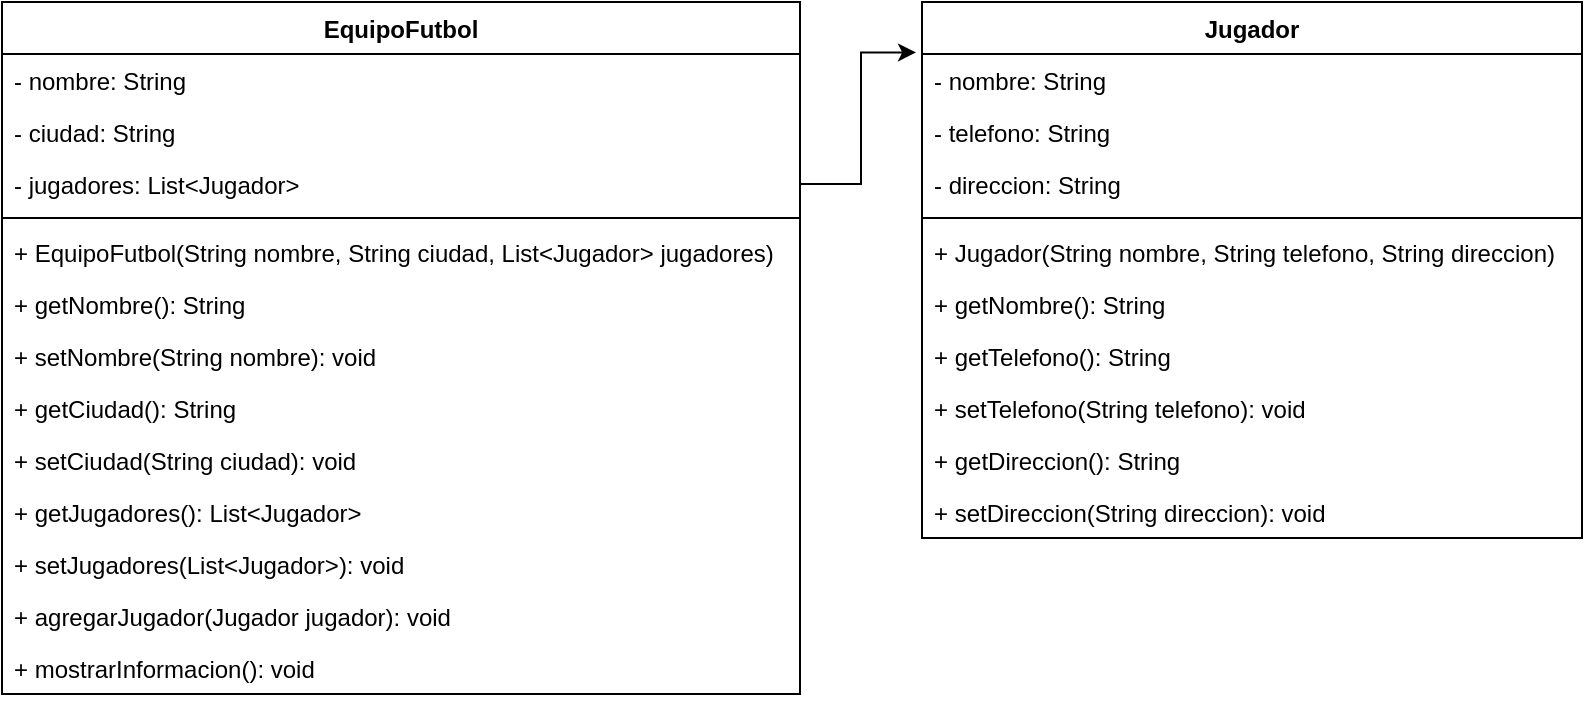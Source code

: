 <mxfile version="21.3.6" type="device">
  <diagram id="C5RBs43oDa-KdzZeNtuy" name="Page-1">
    <mxGraphModel dx="499" dy="304" grid="1" gridSize="10" guides="1" tooltips="1" connect="1" arrows="1" fold="1" page="1" pageScale="1" pageWidth="827" pageHeight="1169" math="0" shadow="0">
      <root>
        <mxCell id="WIyWlLk6GJQsqaUBKTNV-0" />
        <mxCell id="WIyWlLk6GJQsqaUBKTNV-1" parent="WIyWlLk6GJQsqaUBKTNV-0" />
        <mxCell id="tba04dcC740ANhFnjEAJ-0" value="EquipoFutbol" style="swimlane;fontStyle=1;align=center;verticalAlign=top;childLayout=stackLayout;horizontal=1;startSize=26;horizontalStack=0;resizeParent=1;resizeParentMax=0;resizeLast=0;collapsible=1;marginBottom=0;whiteSpace=wrap;html=1;" vertex="1" parent="WIyWlLk6GJQsqaUBKTNV-1">
          <mxGeometry x="20" y="80" width="399" height="346" as="geometry" />
        </mxCell>
        <mxCell id="tba04dcC740ANhFnjEAJ-1" value="- nombre: String" style="text;strokeColor=none;fillColor=none;align=left;verticalAlign=top;spacingLeft=4;spacingRight=4;overflow=hidden;rotatable=0;points=[[0,0.5],[1,0.5]];portConstraint=eastwest;whiteSpace=wrap;html=1;" vertex="1" parent="tba04dcC740ANhFnjEAJ-0">
          <mxGeometry y="26" width="399" height="26" as="geometry" />
        </mxCell>
        <mxCell id="tba04dcC740ANhFnjEAJ-4" value="- ciudad: String" style="text;strokeColor=none;fillColor=none;align=left;verticalAlign=top;spacingLeft=4;spacingRight=4;overflow=hidden;rotatable=0;points=[[0,0.5],[1,0.5]];portConstraint=eastwest;whiteSpace=wrap;html=1;" vertex="1" parent="tba04dcC740ANhFnjEAJ-0">
          <mxGeometry y="52" width="399" height="26" as="geometry" />
        </mxCell>
        <mxCell id="tba04dcC740ANhFnjEAJ-9" value="- jugadores: List&amp;lt;Jugador&amp;gt;" style="text;strokeColor=none;fillColor=none;align=left;verticalAlign=top;spacingLeft=4;spacingRight=4;overflow=hidden;rotatable=0;points=[[0,0.5],[1,0.5]];portConstraint=eastwest;whiteSpace=wrap;html=1;" vertex="1" parent="tba04dcC740ANhFnjEAJ-0">
          <mxGeometry y="78" width="399" height="26" as="geometry" />
        </mxCell>
        <mxCell id="tba04dcC740ANhFnjEAJ-2" value="" style="line;strokeWidth=1;fillColor=none;align=left;verticalAlign=middle;spacingTop=-1;spacingLeft=3;spacingRight=3;rotatable=0;labelPosition=right;points=[];portConstraint=eastwest;strokeColor=inherit;" vertex="1" parent="tba04dcC740ANhFnjEAJ-0">
          <mxGeometry y="104" width="399" height="8" as="geometry" />
        </mxCell>
        <mxCell id="tba04dcC740ANhFnjEAJ-15" value="+ EquipoFutbol(String nombre, String ciudad, List&amp;lt;Jugador&amp;gt; jugadores)" style="text;strokeColor=none;fillColor=none;align=left;verticalAlign=top;spacingLeft=4;spacingRight=4;overflow=hidden;rotatable=0;points=[[0,0.5],[1,0.5]];portConstraint=eastwest;whiteSpace=wrap;html=1;" vertex="1" parent="tba04dcC740ANhFnjEAJ-0">
          <mxGeometry y="112" width="399" height="26" as="geometry" />
        </mxCell>
        <mxCell id="tba04dcC740ANhFnjEAJ-33" value="+ getNombre(): String" style="text;strokeColor=none;fillColor=none;align=left;verticalAlign=top;spacingLeft=4;spacingRight=4;overflow=hidden;rotatable=0;points=[[0,0.5],[1,0.5]];portConstraint=eastwest;whiteSpace=wrap;html=1;" vertex="1" parent="tba04dcC740ANhFnjEAJ-0">
          <mxGeometry y="138" width="399" height="26" as="geometry" />
        </mxCell>
        <mxCell id="tba04dcC740ANhFnjEAJ-36" value="+ setNombre(String nombre): void" style="text;strokeColor=none;fillColor=none;align=left;verticalAlign=top;spacingLeft=4;spacingRight=4;overflow=hidden;rotatable=0;points=[[0,0.5],[1,0.5]];portConstraint=eastwest;whiteSpace=wrap;html=1;" vertex="1" parent="tba04dcC740ANhFnjEAJ-0">
          <mxGeometry y="164" width="399" height="26" as="geometry" />
        </mxCell>
        <mxCell id="tba04dcC740ANhFnjEAJ-34" value="+ getCiudad(): String" style="text;strokeColor=none;fillColor=none;align=left;verticalAlign=top;spacingLeft=4;spacingRight=4;overflow=hidden;rotatable=0;points=[[0,0.5],[1,0.5]];portConstraint=eastwest;whiteSpace=wrap;html=1;" vertex="1" parent="tba04dcC740ANhFnjEAJ-0">
          <mxGeometry y="190" width="399" height="26" as="geometry" />
        </mxCell>
        <mxCell id="tba04dcC740ANhFnjEAJ-37" value="+ setCiudad(String ciudad): void" style="text;strokeColor=none;fillColor=none;align=left;verticalAlign=top;spacingLeft=4;spacingRight=4;overflow=hidden;rotatable=0;points=[[0,0.5],[1,0.5]];portConstraint=eastwest;whiteSpace=wrap;html=1;" vertex="1" parent="tba04dcC740ANhFnjEAJ-0">
          <mxGeometry y="216" width="399" height="26" as="geometry" />
        </mxCell>
        <mxCell id="tba04dcC740ANhFnjEAJ-35" value="+ getJugadores(): List&amp;lt;Jugador&amp;gt;" style="text;strokeColor=none;fillColor=none;align=left;verticalAlign=top;spacingLeft=4;spacingRight=4;overflow=hidden;rotatable=0;points=[[0,0.5],[1,0.5]];portConstraint=eastwest;whiteSpace=wrap;html=1;" vertex="1" parent="tba04dcC740ANhFnjEAJ-0">
          <mxGeometry y="242" width="399" height="26" as="geometry" />
        </mxCell>
        <mxCell id="tba04dcC740ANhFnjEAJ-38" value="+ setJugadores(List&amp;lt;Jugador&amp;gt;): void" style="text;strokeColor=none;fillColor=none;align=left;verticalAlign=top;spacingLeft=4;spacingRight=4;overflow=hidden;rotatable=0;points=[[0,0.5],[1,0.5]];portConstraint=eastwest;whiteSpace=wrap;html=1;" vertex="1" parent="tba04dcC740ANhFnjEAJ-0">
          <mxGeometry y="268" width="399" height="26" as="geometry" />
        </mxCell>
        <mxCell id="tba04dcC740ANhFnjEAJ-3" value="+ agregarJugador(Jugador jugador): void" style="text;strokeColor=none;fillColor=none;align=left;verticalAlign=top;spacingLeft=4;spacingRight=4;overflow=hidden;rotatable=0;points=[[0,0.5],[1,0.5]];portConstraint=eastwest;whiteSpace=wrap;html=1;" vertex="1" parent="tba04dcC740ANhFnjEAJ-0">
          <mxGeometry y="294" width="399" height="26" as="geometry" />
        </mxCell>
        <mxCell id="tba04dcC740ANhFnjEAJ-14" value="+ mostrarInformacion(): void" style="text;strokeColor=none;fillColor=none;align=left;verticalAlign=top;spacingLeft=4;spacingRight=4;overflow=hidden;rotatable=0;points=[[0,0.5],[1,0.5]];portConstraint=eastwest;whiteSpace=wrap;html=1;" vertex="1" parent="tba04dcC740ANhFnjEAJ-0">
          <mxGeometry y="320" width="399" height="26" as="geometry" />
        </mxCell>
        <mxCell id="tba04dcC740ANhFnjEAJ-5" value="Jugador" style="swimlane;fontStyle=1;align=center;verticalAlign=top;childLayout=stackLayout;horizontal=1;startSize=26;horizontalStack=0;resizeParent=1;resizeParentMax=0;resizeLast=0;collapsible=1;marginBottom=0;whiteSpace=wrap;html=1;" vertex="1" parent="WIyWlLk6GJQsqaUBKTNV-1">
          <mxGeometry x="480" y="80" width="330" height="268" as="geometry" />
        </mxCell>
        <mxCell id="tba04dcC740ANhFnjEAJ-6" value="- nombre: String" style="text;strokeColor=none;fillColor=none;align=left;verticalAlign=top;spacingLeft=4;spacingRight=4;overflow=hidden;rotatable=0;points=[[0,0.5],[1,0.5]];portConstraint=eastwest;whiteSpace=wrap;html=1;" vertex="1" parent="tba04dcC740ANhFnjEAJ-5">
          <mxGeometry y="26" width="330" height="26" as="geometry" />
        </mxCell>
        <mxCell id="tba04dcC740ANhFnjEAJ-12" value="- telefono: String" style="text;strokeColor=none;fillColor=none;align=left;verticalAlign=top;spacingLeft=4;spacingRight=4;overflow=hidden;rotatable=0;points=[[0,0.5],[1,0.5]];portConstraint=eastwest;whiteSpace=wrap;html=1;" vertex="1" parent="tba04dcC740ANhFnjEAJ-5">
          <mxGeometry y="52" width="330" height="26" as="geometry" />
        </mxCell>
        <mxCell id="tba04dcC740ANhFnjEAJ-13" value="- direccion: String" style="text;strokeColor=none;fillColor=none;align=left;verticalAlign=top;spacingLeft=4;spacingRight=4;overflow=hidden;rotatable=0;points=[[0,0.5],[1,0.5]];portConstraint=eastwest;whiteSpace=wrap;html=1;" vertex="1" parent="tba04dcC740ANhFnjEAJ-5">
          <mxGeometry y="78" width="330" height="26" as="geometry" />
        </mxCell>
        <mxCell id="tba04dcC740ANhFnjEAJ-7" value="" style="line;strokeWidth=1;fillColor=none;align=left;verticalAlign=middle;spacingTop=-1;spacingLeft=3;spacingRight=3;rotatable=0;labelPosition=right;points=[];portConstraint=eastwest;strokeColor=inherit;" vertex="1" parent="tba04dcC740ANhFnjEAJ-5">
          <mxGeometry y="104" width="330" height="8" as="geometry" />
        </mxCell>
        <mxCell id="tba04dcC740ANhFnjEAJ-31" value="+ Jugador(String nombre, String telefono, String direccion)" style="text;strokeColor=none;fillColor=none;align=left;verticalAlign=top;spacingLeft=4;spacingRight=4;overflow=hidden;rotatable=0;points=[[0,0.5],[1,0.5]];portConstraint=eastwest;whiteSpace=wrap;html=1;" vertex="1" parent="tba04dcC740ANhFnjEAJ-5">
          <mxGeometry y="112" width="330" height="26" as="geometry" />
        </mxCell>
        <mxCell id="tba04dcC740ANhFnjEAJ-39" value="+ getNombre(): String" style="text;strokeColor=none;fillColor=none;align=left;verticalAlign=top;spacingLeft=4;spacingRight=4;overflow=hidden;rotatable=0;points=[[0,0.5],[1,0.5]];portConstraint=eastwest;whiteSpace=wrap;html=1;" vertex="1" parent="tba04dcC740ANhFnjEAJ-5">
          <mxGeometry y="138" width="330" height="26" as="geometry" />
        </mxCell>
        <mxCell id="tba04dcC740ANhFnjEAJ-40" value="+ getTelefono(): String" style="text;strokeColor=none;fillColor=none;align=left;verticalAlign=top;spacingLeft=4;spacingRight=4;overflow=hidden;rotatable=0;points=[[0,0.5],[1,0.5]];portConstraint=eastwest;whiteSpace=wrap;html=1;" vertex="1" parent="tba04dcC740ANhFnjEAJ-5">
          <mxGeometry y="164" width="330" height="26" as="geometry" />
        </mxCell>
        <mxCell id="tba04dcC740ANhFnjEAJ-41" value="+ setTelefono(String telefono): void" style="text;strokeColor=none;fillColor=none;align=left;verticalAlign=top;spacingLeft=4;spacingRight=4;overflow=hidden;rotatable=0;points=[[0,0.5],[1,0.5]];portConstraint=eastwest;whiteSpace=wrap;html=1;" vertex="1" parent="tba04dcC740ANhFnjEAJ-5">
          <mxGeometry y="190" width="330" height="26" as="geometry" />
        </mxCell>
        <mxCell id="tba04dcC740ANhFnjEAJ-42" value="+ getDireccion(): String" style="text;strokeColor=none;fillColor=none;align=left;verticalAlign=top;spacingLeft=4;spacingRight=4;overflow=hidden;rotatable=0;points=[[0,0.5],[1,0.5]];portConstraint=eastwest;whiteSpace=wrap;html=1;" vertex="1" parent="tba04dcC740ANhFnjEAJ-5">
          <mxGeometry y="216" width="330" height="26" as="geometry" />
        </mxCell>
        <mxCell id="tba04dcC740ANhFnjEAJ-43" value="+ setDireccion(String direccion): void" style="text;strokeColor=none;fillColor=none;align=left;verticalAlign=top;spacingLeft=4;spacingRight=4;overflow=hidden;rotatable=0;points=[[0,0.5],[1,0.5]];portConstraint=eastwest;whiteSpace=wrap;html=1;" vertex="1" parent="tba04dcC740ANhFnjEAJ-5">
          <mxGeometry y="242" width="330" height="26" as="geometry" />
        </mxCell>
        <mxCell id="tba04dcC740ANhFnjEAJ-32" style="edgeStyle=orthogonalEdgeStyle;rounded=0;orthogonalLoop=1;jettySize=auto;html=1;exitX=1;exitY=0.5;exitDx=0;exitDy=0;entryX=-0.009;entryY=0.094;entryDx=0;entryDy=0;entryPerimeter=0;" edge="1" parent="WIyWlLk6GJQsqaUBKTNV-1" source="tba04dcC740ANhFnjEAJ-9" target="tba04dcC740ANhFnjEAJ-5">
          <mxGeometry relative="1" as="geometry" />
        </mxCell>
      </root>
    </mxGraphModel>
  </diagram>
</mxfile>
